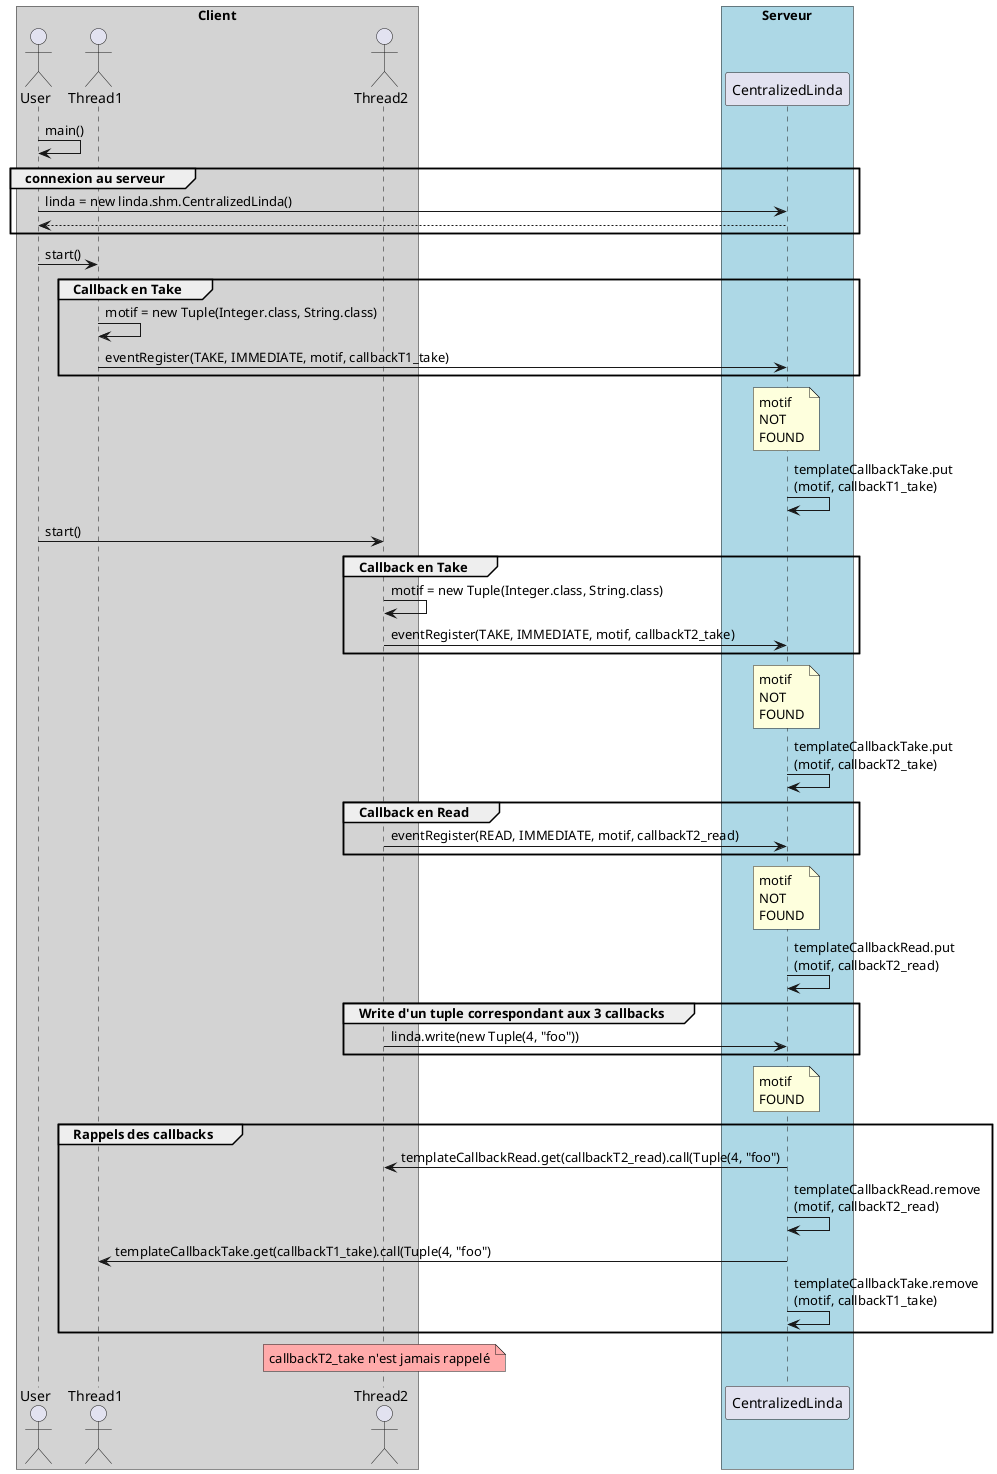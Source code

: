@startuml

box "Client" #LightGrey
actor User
actor Thread1
actor Thread2
end box
box "Serveur" #LightBlue
participant "CentralizedLinda" as Linda
end box

User -> User: main()

group connexion au serveur

User -> Linda: linda = new linda.shm.CentralizedLinda()

Linda --> User

end

User -> Thread1: start()

group Callback en Take

Thread1 -> Thread1 : motif = new Tuple(Integer.class, String.class)

Thread1 -> Linda: eventRegister(TAKE, IMMEDIATE, motif, callbackT1_take)

end

note over Linda : motif \nNOT \nFOUND

Linda -> Linda : templateCallbackTake.put\n(motif, callbackT1_take)

User -> Thread2: start()

group Callback en Take

Thread2 -> Thread2 : motif = new Tuple(Integer.class, String.class)

Thread2 -> Linda: eventRegister(TAKE, IMMEDIATE, motif, callbackT2_take)

end

note over Linda : motif \nNOT \nFOUND

Linda -> Linda : templateCallbackTake.put\n(motif, callbackT2_take)

group Callback en Read

Thread2 -> Linda: eventRegister(READ, IMMEDIATE, motif, callbackT2_read)

end

note over Linda : motif \nNOT \nFOUND

Linda -> Linda : templateCallbackRead.put\n(motif, callbackT2_read)

group Write d'un tuple correspondant aux 3 callbacks

Thread2 -> Linda: linda.write(new Tuple(4, "foo"))

end

note over Linda : motif \nFOUND

group Rappels des callbacks

Linda -> Thread2 : templateCallbackRead.get(callbackT2_read).call(Tuple(4, "foo") 

Linda -> Linda : templateCallbackRead.remove\n(motif, callbackT2_read)

Linda -> Thread1 : templateCallbackTake.get(callbackT1_take).call(Tuple(4, "foo")

Linda -> Linda : templateCallbackTake.remove\n(motif, callbackT1_take)

end

note over Thread2 #FFAAAA: callbackT2_take n'est jamais rappelé

@enduml
